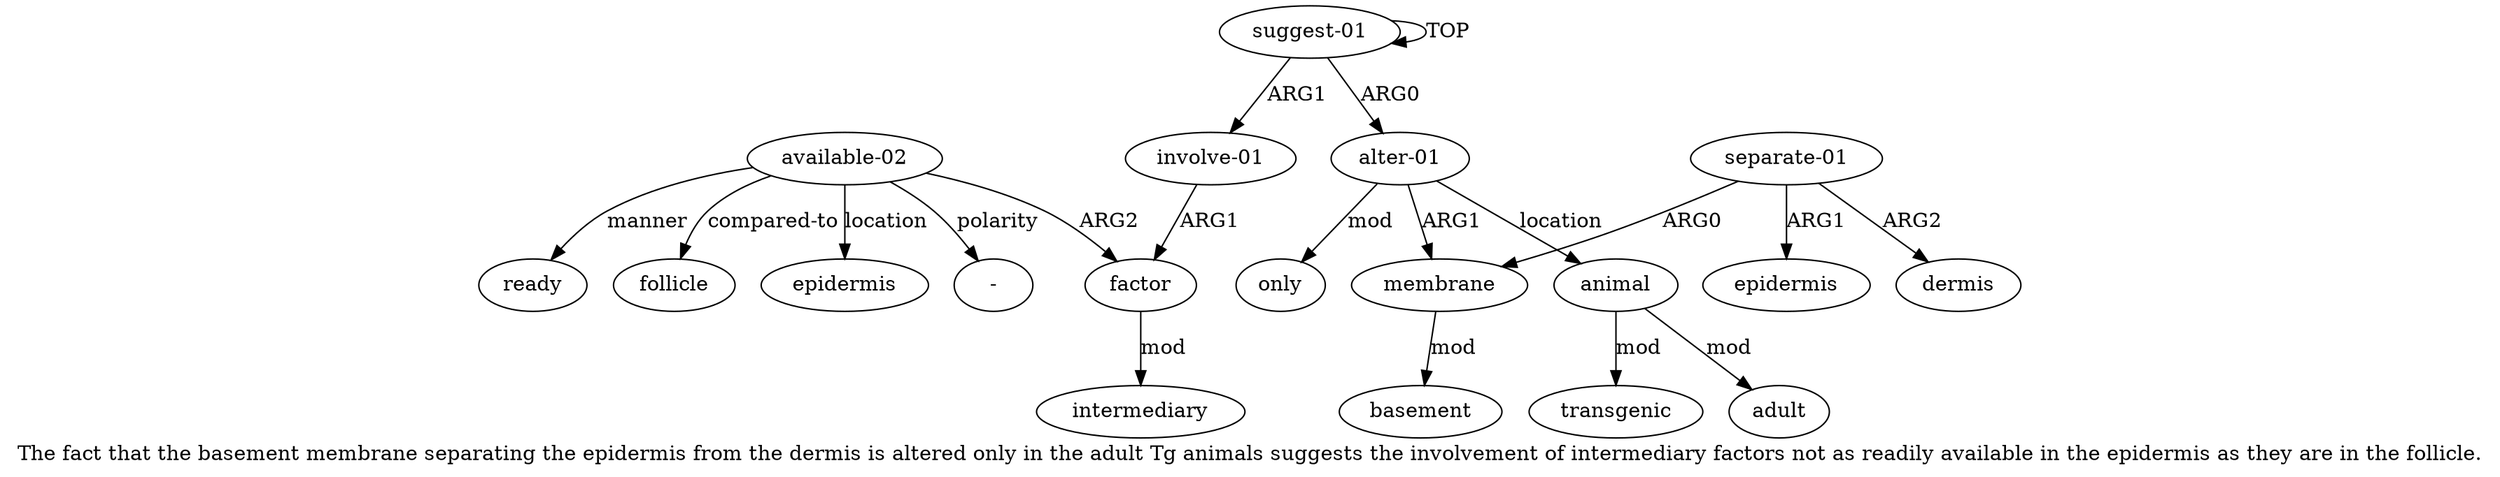 digraph  {
	graph [label="The fact that the basement membrane separating the epidermis from the dermis is altered only in the adult Tg animals suggests the \
involvement of intermediary factors not as readily available in the epidermis as they are in the follicle."];
	node [label="\N"];
	a15	 [color=black,
		gold_ind=15,
		gold_label=ready,
		label=ready,
		test_ind=15,
		test_label=ready];
	a14	 [color=black,
		gold_ind=14,
		gold_label="available-02",
		label="available-02",
		test_ind=14,
		test_label="available-02"];
	a14 -> a15 [key=0,
	color=black,
	gold_label=manner,
	label=manner,
	test_label=manner];
a17 [color=black,
	gold_ind=17,
	gold_label=follicle,
	label=follicle,
	test_ind=17,
	test_label=follicle];
a14 -> a17 [key=0,
color=black,
gold_label="compared-to",
label="compared-to",
test_label="compared-to"];
a16 [color=black,
gold_ind=16,
gold_label=epidermis,
label=epidermis,
test_ind=16,
test_label=epidermis];
a14 -> a16 [key=0,
color=black,
gold_label=location,
label=location,
test_label=location];
a12 [color=black,
gold_ind=12,
gold_label=factor,
label=factor,
test_ind=12,
test_label=factor];
a14 -> a12 [key=0,
color=black,
gold_label=ARG2,
label=ARG2,
test_label=ARG2];
"a14 -" [color=black,
gold_ind=-1,
gold_label="-",
label="-",
test_ind=-1,
test_label="-"];
a14 -> "a14 -" [key=0,
color=black,
gold_label=polarity,
label=polarity,
test_label=polarity];
a11 [color=black,
gold_ind=11,
gold_label="involve-01",
label="involve-01",
test_ind=11,
test_label="involve-01"];
a11 -> a12 [key=0,
color=black,
gold_label=ARG1,
label=ARG1,
test_label=ARG1];
a10 [color=black,
gold_ind=10,
gold_label=only,
label=only,
test_ind=10,
test_label=only];
a13 [color=black,
gold_ind=13,
gold_label=intermediary,
label=intermediary,
test_ind=13,
test_label=intermediary];
a12 -> a13 [key=0,
color=black,
gold_label=mod,
label=mod,
test_label=mod];
a1 [color=black,
gold_ind=1,
gold_label="alter-01",
label="alter-01",
test_ind=1,
test_label="alter-01"];
a1 -> a10 [key=0,
color=black,
gold_label=mod,
label=mod,
test_label=mod];
a2 [color=black,
gold_ind=2,
gold_label=membrane,
label=membrane,
test_ind=2,
test_label=membrane];
a1 -> a2 [key=0,
color=black,
gold_label=ARG1,
label=ARG1,
test_label=ARG1];
a7 [color=black,
gold_ind=7,
gold_label=animal,
label=animal,
test_ind=7,
test_label=animal];
a1 -> a7 [key=0,
color=black,
gold_label=location,
label=location,
test_label=location];
a0 [color=black,
gold_ind=0,
gold_label="suggest-01",
label="suggest-01",
test_ind=0,
test_label="suggest-01"];
a0 -> a11 [key=0,
color=black,
gold_label=ARG1,
label=ARG1,
test_label=ARG1];
a0 -> a1 [key=0,
color=black,
gold_label=ARG0,
label=ARG0,
test_label=ARG0];
a0 -> a0 [key=0,
color=black,
gold_label=TOP,
label=TOP,
test_label=TOP];
a3 [color=black,
gold_ind=3,
gold_label=basement,
label=basement,
test_ind=3,
test_label=basement];
a2 -> a3 [key=0,
color=black,
gold_label=mod,
label=mod,
test_label=mod];
a5 [color=black,
gold_ind=5,
gold_label=epidermis,
label=epidermis,
test_ind=5,
test_label=epidermis];
a4 [color=black,
gold_ind=4,
gold_label="separate-01",
label="separate-01",
test_ind=4,
test_label="separate-01"];
a4 -> a2 [key=0,
color=black,
gold_label=ARG0,
label=ARG0,
test_label=ARG0];
a4 -> a5 [key=0,
color=black,
gold_label=ARG1,
label=ARG1,
test_label=ARG1];
a6 [color=black,
gold_ind=6,
gold_label=dermis,
label=dermis,
test_ind=6,
test_label=dermis];
a4 -> a6 [key=0,
color=black,
gold_label=ARG2,
label=ARG2,
test_label=ARG2];
a9 [color=black,
gold_ind=9,
gold_label=transgenic,
label=transgenic,
test_ind=9,
test_label=transgenic];
a7 -> a9 [key=0,
color=black,
gold_label=mod,
label=mod,
test_label=mod];
a8 [color=black,
gold_ind=8,
gold_label=adult,
label=adult,
test_ind=8,
test_label=adult];
a7 -> a8 [key=0,
color=black,
gold_label=mod,
label=mod,
test_label=mod];
}
